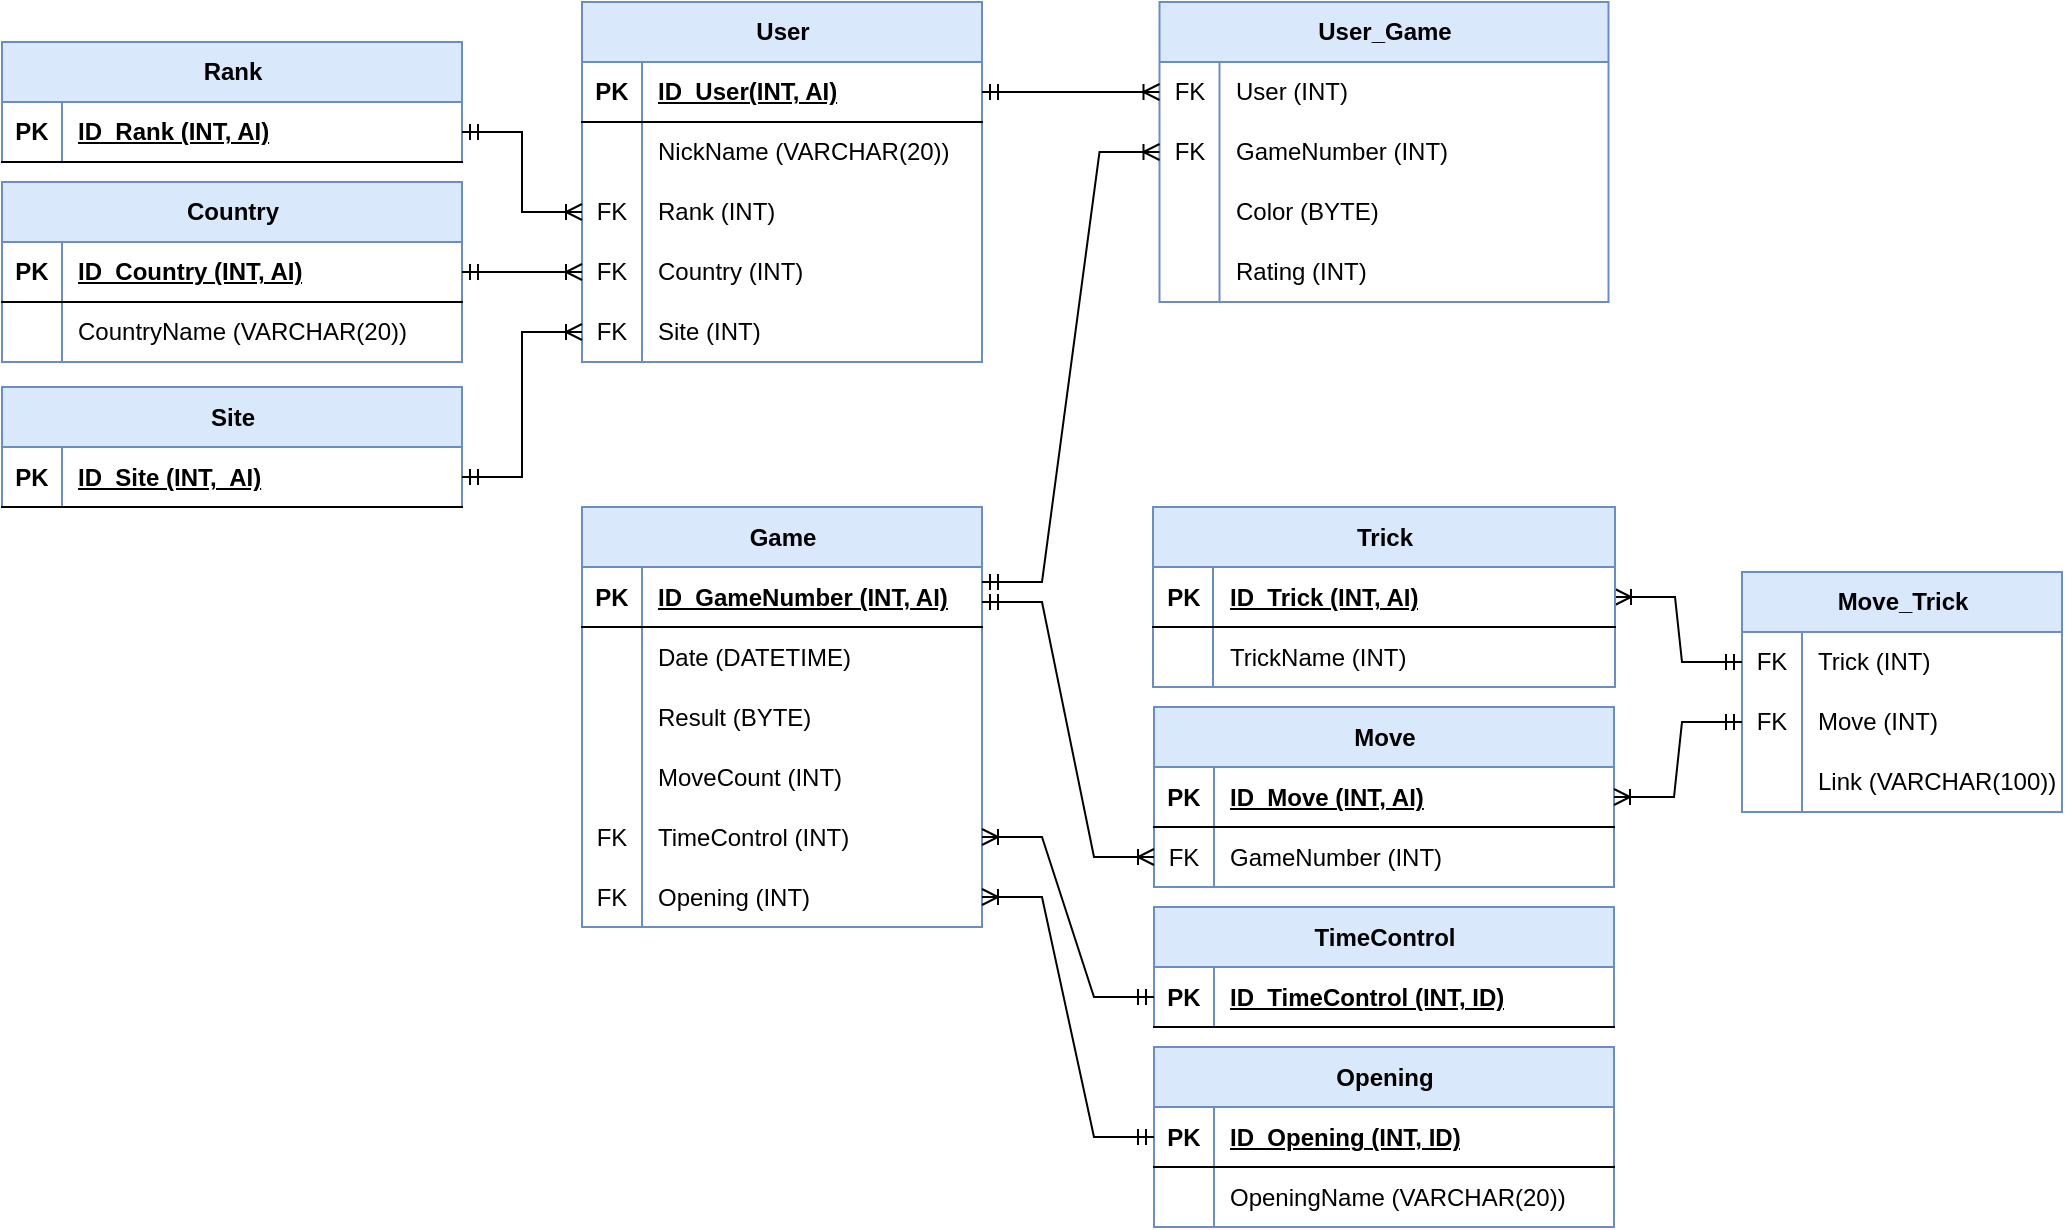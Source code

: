 <mxfile version="21.6.8" type="device">
  <diagram name="Страница — 1" id="5zLiZm5AQxsTVqM_ZViJ">
    <mxGraphModel dx="1036" dy="654" grid="1" gridSize="10" guides="1" tooltips="1" connect="1" arrows="1" fold="1" page="1" pageScale="1" pageWidth="827" pageHeight="1169" math="0" shadow="0">
      <root>
        <mxCell id="0" />
        <mxCell id="1" parent="0" />
        <mxCell id="TpfFwwway9IA76hlBHTT-63" value="Game" style="shape=table;startSize=30;container=1;collapsible=1;childLayout=tableLayout;fixedRows=1;rowLines=0;fontStyle=1;align=center;resizeLast=1;html=1;labelBackgroundColor=none;fillColor=#dae8fc;strokeColor=#6c8ebf;" parent="1" vertex="1">
          <mxGeometry x="290" y="252.5" width="200" height="210" as="geometry" />
        </mxCell>
        <mxCell id="TpfFwwway9IA76hlBHTT-64" value="" style="shape=tableRow;horizontal=0;startSize=0;swimlaneHead=0;swimlaneBody=0;fillColor=none;collapsible=0;dropTarget=0;points=[[0,0.5],[1,0.5]];portConstraint=eastwest;top=0;left=0;right=0;bottom=1;labelBackgroundColor=none;" parent="TpfFwwway9IA76hlBHTT-63" vertex="1">
          <mxGeometry y="30" width="200" height="30" as="geometry" />
        </mxCell>
        <mxCell id="TpfFwwway9IA76hlBHTT-65" value="PK" style="shape=partialRectangle;connectable=0;fillColor=none;top=0;left=0;bottom=0;right=0;fontStyle=1;overflow=hidden;whiteSpace=wrap;html=1;labelBackgroundColor=none;" parent="TpfFwwway9IA76hlBHTT-64" vertex="1">
          <mxGeometry width="30" height="30" as="geometry">
            <mxRectangle width="30" height="30" as="alternateBounds" />
          </mxGeometry>
        </mxCell>
        <mxCell id="TpfFwwway9IA76hlBHTT-66" value="ID_GameNumber (INT, AI)" style="shape=partialRectangle;connectable=0;fillColor=none;top=0;left=0;bottom=0;right=0;align=left;spacingLeft=6;fontStyle=5;overflow=hidden;whiteSpace=wrap;html=1;labelBackgroundColor=none;" parent="TpfFwwway9IA76hlBHTT-64" vertex="1">
          <mxGeometry x="30" width="170" height="30" as="geometry">
            <mxRectangle width="170" height="30" as="alternateBounds" />
          </mxGeometry>
        </mxCell>
        <mxCell id="TpfFwwway9IA76hlBHTT-67" value="" style="shape=tableRow;horizontal=0;startSize=0;swimlaneHead=0;swimlaneBody=0;fillColor=none;collapsible=0;dropTarget=0;points=[[0,0.5],[1,0.5]];portConstraint=eastwest;top=0;left=0;right=0;bottom=0;labelBackgroundColor=none;" parent="TpfFwwway9IA76hlBHTT-63" vertex="1">
          <mxGeometry y="60" width="200" height="30" as="geometry" />
        </mxCell>
        <mxCell id="TpfFwwway9IA76hlBHTT-68" value="" style="shape=partialRectangle;connectable=0;fillColor=none;top=0;left=0;bottom=0;right=0;editable=1;overflow=hidden;whiteSpace=wrap;html=1;labelBackgroundColor=none;" parent="TpfFwwway9IA76hlBHTT-67" vertex="1">
          <mxGeometry width="30" height="30" as="geometry">
            <mxRectangle width="30" height="30" as="alternateBounds" />
          </mxGeometry>
        </mxCell>
        <mxCell id="TpfFwwway9IA76hlBHTT-69" value="Date (DATETIME)" style="shape=partialRectangle;connectable=0;fillColor=none;top=0;left=0;bottom=0;right=0;align=left;spacingLeft=6;overflow=hidden;whiteSpace=wrap;html=1;labelBackgroundColor=none;" parent="TpfFwwway9IA76hlBHTT-67" vertex="1">
          <mxGeometry x="30" width="170" height="30" as="geometry">
            <mxRectangle width="170" height="30" as="alternateBounds" />
          </mxGeometry>
        </mxCell>
        <mxCell id="TpfFwwway9IA76hlBHTT-123" style="shape=tableRow;horizontal=0;startSize=0;swimlaneHead=0;swimlaneBody=0;fillColor=none;collapsible=0;dropTarget=0;points=[[0,0.5],[1,0.5]];portConstraint=eastwest;top=0;left=0;right=0;bottom=0;labelBackgroundColor=none;" parent="TpfFwwway9IA76hlBHTT-63" vertex="1">
          <mxGeometry y="90" width="200" height="30" as="geometry" />
        </mxCell>
        <mxCell id="TpfFwwway9IA76hlBHTT-124" style="shape=partialRectangle;connectable=0;fillColor=none;top=0;left=0;bottom=0;right=0;editable=1;overflow=hidden;whiteSpace=wrap;html=1;labelBackgroundColor=none;" parent="TpfFwwway9IA76hlBHTT-123" vertex="1">
          <mxGeometry width="30" height="30" as="geometry">
            <mxRectangle width="30" height="30" as="alternateBounds" />
          </mxGeometry>
        </mxCell>
        <mxCell id="TpfFwwway9IA76hlBHTT-125" value="Result (BYTE)" style="shape=partialRectangle;connectable=0;fillColor=none;top=0;left=0;bottom=0;right=0;align=left;spacingLeft=6;overflow=hidden;whiteSpace=wrap;html=1;labelBackgroundColor=none;" parent="TpfFwwway9IA76hlBHTT-123" vertex="1">
          <mxGeometry x="30" width="170" height="30" as="geometry">
            <mxRectangle width="170" height="30" as="alternateBounds" />
          </mxGeometry>
        </mxCell>
        <mxCell id="TpfFwwway9IA76hlBHTT-120" style="shape=tableRow;horizontal=0;startSize=0;swimlaneHead=0;swimlaneBody=0;fillColor=none;collapsible=0;dropTarget=0;points=[[0,0.5],[1,0.5]];portConstraint=eastwest;top=0;left=0;right=0;bottom=0;labelBackgroundColor=none;" parent="TpfFwwway9IA76hlBHTT-63" vertex="1">
          <mxGeometry y="120" width="200" height="30" as="geometry" />
        </mxCell>
        <mxCell id="TpfFwwway9IA76hlBHTT-121" style="shape=partialRectangle;connectable=0;fillColor=none;top=0;left=0;bottom=0;right=0;editable=1;overflow=hidden;whiteSpace=wrap;html=1;labelBackgroundColor=none;" parent="TpfFwwway9IA76hlBHTT-120" vertex="1">
          <mxGeometry width="30" height="30" as="geometry">
            <mxRectangle width="30" height="30" as="alternateBounds" />
          </mxGeometry>
        </mxCell>
        <mxCell id="TpfFwwway9IA76hlBHTT-122" value="MoveCount (INT)" style="shape=partialRectangle;connectable=0;fillColor=none;top=0;left=0;bottom=0;right=0;align=left;spacingLeft=6;overflow=hidden;whiteSpace=wrap;html=1;labelBackgroundColor=none;" parent="TpfFwwway9IA76hlBHTT-120" vertex="1">
          <mxGeometry x="30" width="170" height="30" as="geometry">
            <mxRectangle width="170" height="30" as="alternateBounds" />
          </mxGeometry>
        </mxCell>
        <mxCell id="TpfFwwway9IA76hlBHTT-126" style="shape=tableRow;horizontal=0;startSize=0;swimlaneHead=0;swimlaneBody=0;fillColor=none;collapsible=0;dropTarget=0;points=[[0,0.5],[1,0.5]];portConstraint=eastwest;top=0;left=0;right=0;bottom=0;labelBackgroundColor=none;" parent="TpfFwwway9IA76hlBHTT-63" vertex="1">
          <mxGeometry y="150" width="200" height="30" as="geometry" />
        </mxCell>
        <mxCell id="TpfFwwway9IA76hlBHTT-127" value="FK" style="shape=partialRectangle;connectable=0;fillColor=none;top=0;left=0;bottom=0;right=0;editable=1;overflow=hidden;whiteSpace=wrap;html=1;labelBackgroundColor=none;" parent="TpfFwwway9IA76hlBHTT-126" vertex="1">
          <mxGeometry width="30" height="30" as="geometry">
            <mxRectangle width="30" height="30" as="alternateBounds" />
          </mxGeometry>
        </mxCell>
        <mxCell id="TpfFwwway9IA76hlBHTT-128" value="TimeControl (INT)" style="shape=partialRectangle;connectable=0;fillColor=none;top=0;left=0;bottom=0;right=0;align=left;spacingLeft=6;overflow=hidden;whiteSpace=wrap;html=1;labelBackgroundColor=none;" parent="TpfFwwway9IA76hlBHTT-126" vertex="1">
          <mxGeometry x="30" width="170" height="30" as="geometry">
            <mxRectangle width="170" height="30" as="alternateBounds" />
          </mxGeometry>
        </mxCell>
        <mxCell id="TpfFwwway9IA76hlBHTT-129" style="shape=tableRow;horizontal=0;startSize=0;swimlaneHead=0;swimlaneBody=0;fillColor=none;collapsible=0;dropTarget=0;points=[[0,0.5],[1,0.5]];portConstraint=eastwest;top=0;left=0;right=0;bottom=0;labelBackgroundColor=none;" parent="TpfFwwway9IA76hlBHTT-63" vertex="1">
          <mxGeometry y="180" width="200" height="30" as="geometry" />
        </mxCell>
        <mxCell id="TpfFwwway9IA76hlBHTT-130" value="FK" style="shape=partialRectangle;connectable=0;fillColor=none;top=0;left=0;bottom=0;right=0;editable=1;overflow=hidden;whiteSpace=wrap;html=1;labelBackgroundColor=none;" parent="TpfFwwway9IA76hlBHTT-129" vertex="1">
          <mxGeometry width="30" height="30" as="geometry">
            <mxRectangle width="30" height="30" as="alternateBounds" />
          </mxGeometry>
        </mxCell>
        <mxCell id="TpfFwwway9IA76hlBHTT-131" value="Opening (INT)" style="shape=partialRectangle;connectable=0;fillColor=none;top=0;left=0;bottom=0;right=0;align=left;spacingLeft=6;overflow=hidden;whiteSpace=wrap;html=1;labelBackgroundColor=none;" parent="TpfFwwway9IA76hlBHTT-129" vertex="1">
          <mxGeometry x="30" width="170" height="30" as="geometry">
            <mxRectangle width="170" height="30" as="alternateBounds" />
          </mxGeometry>
        </mxCell>
        <mxCell id="TpfFwwway9IA76hlBHTT-165" value="User" style="shape=table;startSize=30;container=1;collapsible=1;childLayout=tableLayout;fixedRows=1;rowLines=0;fontStyle=1;align=center;resizeLast=1;html=1;labelBackgroundColor=none;fillColor=#dae8fc;strokeColor=#6c8ebf;" parent="1" vertex="1">
          <mxGeometry x="290" width="200" height="180" as="geometry" />
        </mxCell>
        <mxCell id="TpfFwwway9IA76hlBHTT-166" value="" style="shape=tableRow;horizontal=0;startSize=0;swimlaneHead=0;swimlaneBody=0;fillColor=none;collapsible=0;dropTarget=0;points=[[0,0.5],[1,0.5]];portConstraint=eastwest;top=0;left=0;right=0;bottom=1;labelBackgroundColor=none;" parent="TpfFwwway9IA76hlBHTT-165" vertex="1">
          <mxGeometry y="30" width="200" height="30" as="geometry" />
        </mxCell>
        <mxCell id="TpfFwwway9IA76hlBHTT-167" value="PK" style="shape=partialRectangle;connectable=0;fillColor=none;top=0;left=0;bottom=0;right=0;fontStyle=1;overflow=hidden;whiteSpace=wrap;html=1;labelBackgroundColor=none;" parent="TpfFwwway9IA76hlBHTT-166" vertex="1">
          <mxGeometry width="30" height="30" as="geometry">
            <mxRectangle width="30" height="30" as="alternateBounds" />
          </mxGeometry>
        </mxCell>
        <mxCell id="TpfFwwway9IA76hlBHTT-168" value="ID_User(INT, AI)" style="shape=partialRectangle;connectable=0;fillColor=none;top=0;left=0;bottom=0;right=0;align=left;spacingLeft=6;fontStyle=5;overflow=hidden;whiteSpace=wrap;html=1;labelBackgroundColor=none;" parent="TpfFwwway9IA76hlBHTT-166" vertex="1">
          <mxGeometry x="30" width="170" height="30" as="geometry">
            <mxRectangle width="170" height="30" as="alternateBounds" />
          </mxGeometry>
        </mxCell>
        <mxCell id="TpfFwwway9IA76hlBHTT-169" value="" style="shape=tableRow;horizontal=0;startSize=0;swimlaneHead=0;swimlaneBody=0;fillColor=none;collapsible=0;dropTarget=0;points=[[0,0.5],[1,0.5]];portConstraint=eastwest;top=0;left=0;right=0;bottom=0;labelBackgroundColor=none;" parent="TpfFwwway9IA76hlBHTT-165" vertex="1">
          <mxGeometry y="60" width="200" height="30" as="geometry" />
        </mxCell>
        <mxCell id="TpfFwwway9IA76hlBHTT-170" value="" style="shape=partialRectangle;connectable=0;fillColor=none;top=0;left=0;bottom=0;right=0;editable=1;overflow=hidden;whiteSpace=wrap;html=1;labelBackgroundColor=none;" parent="TpfFwwway9IA76hlBHTT-169" vertex="1">
          <mxGeometry width="30" height="30" as="geometry">
            <mxRectangle width="30" height="30" as="alternateBounds" />
          </mxGeometry>
        </mxCell>
        <mxCell id="TpfFwwway9IA76hlBHTT-171" value="NickName (VARCHAR(20))" style="shape=partialRectangle;connectable=0;fillColor=none;top=0;left=0;bottom=0;right=0;align=left;spacingLeft=6;overflow=hidden;whiteSpace=wrap;html=1;labelBackgroundColor=none;" parent="TpfFwwway9IA76hlBHTT-169" vertex="1">
          <mxGeometry x="30" width="170" height="30" as="geometry">
            <mxRectangle width="170" height="30" as="alternateBounds" />
          </mxGeometry>
        </mxCell>
        <mxCell id="TpfFwwway9IA76hlBHTT-172" value="" style="shape=tableRow;horizontal=0;startSize=0;swimlaneHead=0;swimlaneBody=0;fillColor=none;collapsible=0;dropTarget=0;points=[[0,0.5],[1,0.5]];portConstraint=eastwest;top=0;left=0;right=0;bottom=0;labelBackgroundColor=none;" parent="TpfFwwway9IA76hlBHTT-165" vertex="1">
          <mxGeometry y="90" width="200" height="30" as="geometry" />
        </mxCell>
        <mxCell id="TpfFwwway9IA76hlBHTT-173" value="FK" style="shape=partialRectangle;connectable=0;fillColor=none;top=0;left=0;bottom=0;right=0;editable=1;overflow=hidden;whiteSpace=wrap;html=1;labelBackgroundColor=none;" parent="TpfFwwway9IA76hlBHTT-172" vertex="1">
          <mxGeometry width="30" height="30" as="geometry">
            <mxRectangle width="30" height="30" as="alternateBounds" />
          </mxGeometry>
        </mxCell>
        <mxCell id="TpfFwwway9IA76hlBHTT-174" value="Rank (INT)" style="shape=partialRectangle;connectable=0;fillColor=none;top=0;left=0;bottom=0;right=0;align=left;spacingLeft=6;overflow=hidden;whiteSpace=wrap;html=1;labelBackgroundColor=none;" parent="TpfFwwway9IA76hlBHTT-172" vertex="1">
          <mxGeometry x="30" width="170" height="30" as="geometry">
            <mxRectangle width="170" height="30" as="alternateBounds" />
          </mxGeometry>
        </mxCell>
        <mxCell id="TpfFwwway9IA76hlBHTT-259" style="shape=tableRow;horizontal=0;startSize=0;swimlaneHead=0;swimlaneBody=0;fillColor=none;collapsible=0;dropTarget=0;points=[[0,0.5],[1,0.5]];portConstraint=eastwest;top=0;left=0;right=0;bottom=0;labelBackgroundColor=none;" parent="TpfFwwway9IA76hlBHTT-165" vertex="1">
          <mxGeometry y="120" width="200" height="30" as="geometry" />
        </mxCell>
        <mxCell id="TpfFwwway9IA76hlBHTT-260" value="FK" style="shape=partialRectangle;connectable=0;fillColor=none;top=0;left=0;bottom=0;right=0;editable=1;overflow=hidden;whiteSpace=wrap;html=1;labelBackgroundColor=none;" parent="TpfFwwway9IA76hlBHTT-259" vertex="1">
          <mxGeometry width="30" height="30" as="geometry">
            <mxRectangle width="30" height="30" as="alternateBounds" />
          </mxGeometry>
        </mxCell>
        <mxCell id="TpfFwwway9IA76hlBHTT-261" value="Country (INT)" style="shape=partialRectangle;connectable=0;fillColor=none;top=0;left=0;bottom=0;right=0;align=left;spacingLeft=6;overflow=hidden;whiteSpace=wrap;html=1;labelBackgroundColor=none;" parent="TpfFwwway9IA76hlBHTT-259" vertex="1">
          <mxGeometry x="30" width="170" height="30" as="geometry">
            <mxRectangle width="170" height="30" as="alternateBounds" />
          </mxGeometry>
        </mxCell>
        <mxCell id="06jzgaFzdGsuepFbrlaG-1" style="shape=tableRow;horizontal=0;startSize=0;swimlaneHead=0;swimlaneBody=0;fillColor=none;collapsible=0;dropTarget=0;points=[[0,0.5],[1,0.5]];portConstraint=eastwest;top=0;left=0;right=0;bottom=0;labelBackgroundColor=none;" parent="TpfFwwway9IA76hlBHTT-165" vertex="1">
          <mxGeometry y="150" width="200" height="30" as="geometry" />
        </mxCell>
        <mxCell id="06jzgaFzdGsuepFbrlaG-2" value="FK" style="shape=partialRectangle;connectable=0;fillColor=none;top=0;left=0;bottom=0;right=0;editable=1;overflow=hidden;whiteSpace=wrap;html=1;labelBackgroundColor=none;" parent="06jzgaFzdGsuepFbrlaG-1" vertex="1">
          <mxGeometry width="30" height="30" as="geometry">
            <mxRectangle width="30" height="30" as="alternateBounds" />
          </mxGeometry>
        </mxCell>
        <mxCell id="06jzgaFzdGsuepFbrlaG-3" value="Site (INT)" style="shape=partialRectangle;connectable=0;fillColor=none;top=0;left=0;bottom=0;right=0;align=left;spacingLeft=6;overflow=hidden;whiteSpace=wrap;html=1;labelBackgroundColor=none;" parent="06jzgaFzdGsuepFbrlaG-1" vertex="1">
          <mxGeometry x="30" width="170" height="30" as="geometry">
            <mxRectangle width="170" height="30" as="alternateBounds" />
          </mxGeometry>
        </mxCell>
        <mxCell id="TpfFwwway9IA76hlBHTT-181" value="Rank" style="shape=table;startSize=30;container=1;collapsible=1;childLayout=tableLayout;fixedRows=1;rowLines=0;fontStyle=1;align=center;resizeLast=1;html=1;labelBackgroundColor=none;fillColor=#dae8fc;strokeColor=#6c8ebf;" parent="1" vertex="1">
          <mxGeometry y="20" width="230" height="60" as="geometry" />
        </mxCell>
        <mxCell id="TpfFwwway9IA76hlBHTT-182" value="" style="shape=tableRow;horizontal=0;startSize=0;swimlaneHead=0;swimlaneBody=0;fillColor=none;collapsible=0;dropTarget=0;points=[[0,0.5],[1,0.5]];portConstraint=eastwest;top=0;left=0;right=0;bottom=1;labelBackgroundColor=none;" parent="TpfFwwway9IA76hlBHTT-181" vertex="1">
          <mxGeometry y="30" width="230" height="30" as="geometry" />
        </mxCell>
        <mxCell id="TpfFwwway9IA76hlBHTT-183" value="PK" style="shape=partialRectangle;connectable=0;fillColor=none;top=0;left=0;bottom=0;right=0;fontStyle=1;overflow=hidden;whiteSpace=wrap;html=1;labelBackgroundColor=none;" parent="TpfFwwway9IA76hlBHTT-182" vertex="1">
          <mxGeometry width="30" height="30" as="geometry">
            <mxRectangle width="30" height="30" as="alternateBounds" />
          </mxGeometry>
        </mxCell>
        <mxCell id="TpfFwwway9IA76hlBHTT-184" value="ID_Rank (INT, AI)" style="shape=partialRectangle;connectable=0;fillColor=none;top=0;left=0;bottom=0;right=0;align=left;spacingLeft=6;fontStyle=5;overflow=hidden;whiteSpace=wrap;html=1;labelBackgroundColor=none;" parent="TpfFwwway9IA76hlBHTT-182" vertex="1">
          <mxGeometry x="30" width="200" height="30" as="geometry">
            <mxRectangle width="200" height="30" as="alternateBounds" />
          </mxGeometry>
        </mxCell>
        <mxCell id="TpfFwwway9IA76hlBHTT-194" value="Country" style="shape=table;startSize=30;container=1;collapsible=1;childLayout=tableLayout;fixedRows=1;rowLines=0;fontStyle=1;align=center;resizeLast=1;html=1;labelBackgroundColor=none;fillColor=#dae8fc;strokeColor=#6c8ebf;" parent="1" vertex="1">
          <mxGeometry y="90" width="230" height="90" as="geometry" />
        </mxCell>
        <mxCell id="TpfFwwway9IA76hlBHTT-195" value="" style="shape=tableRow;horizontal=0;startSize=0;swimlaneHead=0;swimlaneBody=0;fillColor=none;collapsible=0;dropTarget=0;points=[[0,0.5],[1,0.5]];portConstraint=eastwest;top=0;left=0;right=0;bottom=1;labelBackgroundColor=none;" parent="TpfFwwway9IA76hlBHTT-194" vertex="1">
          <mxGeometry y="30" width="230" height="30" as="geometry" />
        </mxCell>
        <mxCell id="TpfFwwway9IA76hlBHTT-196" value="PK" style="shape=partialRectangle;connectable=0;fillColor=none;top=0;left=0;bottom=0;right=0;fontStyle=1;overflow=hidden;whiteSpace=wrap;html=1;labelBackgroundColor=none;" parent="TpfFwwway9IA76hlBHTT-195" vertex="1">
          <mxGeometry width="30" height="30" as="geometry">
            <mxRectangle width="30" height="30" as="alternateBounds" />
          </mxGeometry>
        </mxCell>
        <mxCell id="TpfFwwway9IA76hlBHTT-197" value="ID_Country (INT, AI)" style="shape=partialRectangle;connectable=0;fillColor=none;top=0;left=0;bottom=0;right=0;align=left;spacingLeft=6;fontStyle=5;overflow=hidden;whiteSpace=wrap;html=1;labelBackgroundColor=none;" parent="TpfFwwway9IA76hlBHTT-195" vertex="1">
          <mxGeometry x="30" width="200" height="30" as="geometry">
            <mxRectangle width="200" height="30" as="alternateBounds" />
          </mxGeometry>
        </mxCell>
        <mxCell id="TpfFwwway9IA76hlBHTT-198" value="" style="shape=tableRow;horizontal=0;startSize=0;swimlaneHead=0;swimlaneBody=0;fillColor=none;collapsible=0;dropTarget=0;points=[[0,0.5],[1,0.5]];portConstraint=eastwest;top=0;left=0;right=0;bottom=0;labelBackgroundColor=none;" parent="TpfFwwway9IA76hlBHTT-194" vertex="1">
          <mxGeometry y="60" width="230" height="30" as="geometry" />
        </mxCell>
        <mxCell id="TpfFwwway9IA76hlBHTT-199" value="" style="shape=partialRectangle;connectable=0;fillColor=none;top=0;left=0;bottom=0;right=0;editable=1;overflow=hidden;whiteSpace=wrap;html=1;labelBackgroundColor=none;" parent="TpfFwwway9IA76hlBHTT-198" vertex="1">
          <mxGeometry width="30" height="30" as="geometry">
            <mxRectangle width="30" height="30" as="alternateBounds" />
          </mxGeometry>
        </mxCell>
        <mxCell id="TpfFwwway9IA76hlBHTT-200" value="CountryName (VARCHAR(20))" style="shape=partialRectangle;connectable=0;fillColor=none;top=0;left=0;bottom=0;right=0;align=left;spacingLeft=6;overflow=hidden;whiteSpace=wrap;html=1;labelBackgroundColor=none;" parent="TpfFwwway9IA76hlBHTT-198" vertex="1">
          <mxGeometry x="30" width="200" height="30" as="geometry">
            <mxRectangle width="200" height="30" as="alternateBounds" />
          </mxGeometry>
        </mxCell>
        <mxCell id="TpfFwwway9IA76hlBHTT-233" value="Site" style="shape=table;startSize=30;container=1;collapsible=1;childLayout=tableLayout;fixedRows=1;rowLines=0;fontStyle=1;align=center;resizeLast=1;html=1;labelBackgroundColor=none;fillColor=#dae8fc;strokeColor=#6c8ebf;" parent="1" vertex="1">
          <mxGeometry y="192.5" width="230" height="60" as="geometry" />
        </mxCell>
        <mxCell id="TpfFwwway9IA76hlBHTT-234" value="" style="shape=tableRow;horizontal=0;startSize=0;swimlaneHead=0;swimlaneBody=0;fillColor=none;collapsible=0;dropTarget=0;points=[[0,0.5],[1,0.5]];portConstraint=eastwest;top=0;left=0;right=0;bottom=1;labelBackgroundColor=none;" parent="TpfFwwway9IA76hlBHTT-233" vertex="1">
          <mxGeometry y="30" width="230" height="30" as="geometry" />
        </mxCell>
        <mxCell id="TpfFwwway9IA76hlBHTT-235" value="PK" style="shape=partialRectangle;connectable=0;fillColor=none;top=0;left=0;bottom=0;right=0;fontStyle=1;overflow=hidden;whiteSpace=wrap;html=1;labelBackgroundColor=none;" parent="TpfFwwway9IA76hlBHTT-234" vertex="1">
          <mxGeometry width="30" height="30" as="geometry">
            <mxRectangle width="30" height="30" as="alternateBounds" />
          </mxGeometry>
        </mxCell>
        <mxCell id="TpfFwwway9IA76hlBHTT-236" value="ID_Site (INT,&amp;nbsp; AI)" style="shape=partialRectangle;connectable=0;fillColor=none;top=0;left=0;bottom=0;right=0;align=left;spacingLeft=6;fontStyle=5;overflow=hidden;whiteSpace=wrap;html=1;labelBackgroundColor=none;" parent="TpfFwwway9IA76hlBHTT-234" vertex="1">
          <mxGeometry x="30" width="200" height="30" as="geometry">
            <mxRectangle width="200" height="30" as="alternateBounds" />
          </mxGeometry>
        </mxCell>
        <mxCell id="TpfFwwway9IA76hlBHTT-246" value="TimeControl" style="shape=table;startSize=30;container=1;collapsible=1;childLayout=tableLayout;fixedRows=1;rowLines=0;fontStyle=1;align=center;resizeLast=1;html=1;labelBackgroundColor=none;fillColor=#dae8fc;strokeColor=#6c8ebf;" parent="1" vertex="1">
          <mxGeometry x="576" y="452.5" width="230" height="60" as="geometry" />
        </mxCell>
        <mxCell id="TpfFwwway9IA76hlBHTT-247" value="" style="shape=tableRow;horizontal=0;startSize=0;swimlaneHead=0;swimlaneBody=0;fillColor=none;collapsible=0;dropTarget=0;points=[[0,0.5],[1,0.5]];portConstraint=eastwest;top=0;left=0;right=0;bottom=1;labelBackgroundColor=none;" parent="TpfFwwway9IA76hlBHTT-246" vertex="1">
          <mxGeometry y="30" width="230" height="30" as="geometry" />
        </mxCell>
        <mxCell id="TpfFwwway9IA76hlBHTT-248" value="PK" style="shape=partialRectangle;connectable=0;fillColor=none;top=0;left=0;bottom=0;right=0;fontStyle=1;overflow=hidden;whiteSpace=wrap;html=1;labelBackgroundColor=none;" parent="TpfFwwway9IA76hlBHTT-247" vertex="1">
          <mxGeometry width="30" height="30" as="geometry">
            <mxRectangle width="30" height="30" as="alternateBounds" />
          </mxGeometry>
        </mxCell>
        <mxCell id="TpfFwwway9IA76hlBHTT-249" value="ID_TimeControl (INT, ID)" style="shape=partialRectangle;connectable=0;fillColor=none;top=0;left=0;bottom=0;right=0;align=left;spacingLeft=6;fontStyle=5;overflow=hidden;whiteSpace=wrap;html=1;labelBackgroundColor=none;" parent="TpfFwwway9IA76hlBHTT-247" vertex="1">
          <mxGeometry x="30" width="200" height="30" as="geometry">
            <mxRectangle width="200" height="30" as="alternateBounds" />
          </mxGeometry>
        </mxCell>
        <mxCell id="TpfFwwway9IA76hlBHTT-262" value="Move" style="shape=table;startSize=30;container=1;collapsible=1;childLayout=tableLayout;fixedRows=1;rowLines=0;fontStyle=1;align=center;resizeLast=1;html=1;labelBackgroundColor=none;fillColor=#dae8fc;strokeColor=#6c8ebf;" parent="1" vertex="1">
          <mxGeometry x="576" y="352.5" width="230" height="90" as="geometry" />
        </mxCell>
        <mxCell id="TpfFwwway9IA76hlBHTT-263" value="" style="shape=tableRow;horizontal=0;startSize=0;swimlaneHead=0;swimlaneBody=0;fillColor=none;collapsible=0;dropTarget=0;points=[[0,0.5],[1,0.5]];portConstraint=eastwest;top=0;left=0;right=0;bottom=1;labelBackgroundColor=none;" parent="TpfFwwway9IA76hlBHTT-262" vertex="1">
          <mxGeometry y="30" width="230" height="30" as="geometry" />
        </mxCell>
        <mxCell id="TpfFwwway9IA76hlBHTT-264" value="PK" style="shape=partialRectangle;connectable=0;fillColor=none;top=0;left=0;bottom=0;right=0;fontStyle=1;overflow=hidden;whiteSpace=wrap;html=1;labelBackgroundColor=none;" parent="TpfFwwway9IA76hlBHTT-263" vertex="1">
          <mxGeometry width="30" height="30" as="geometry">
            <mxRectangle width="30" height="30" as="alternateBounds" />
          </mxGeometry>
        </mxCell>
        <mxCell id="TpfFwwway9IA76hlBHTT-265" value="ID_Move (INT, AI)" style="shape=partialRectangle;connectable=0;fillColor=none;top=0;left=0;bottom=0;right=0;align=left;spacingLeft=6;fontStyle=5;overflow=hidden;whiteSpace=wrap;html=1;labelBackgroundColor=none;" parent="TpfFwwway9IA76hlBHTT-263" vertex="1">
          <mxGeometry x="30" width="200" height="30" as="geometry">
            <mxRectangle width="200" height="30" as="alternateBounds" />
          </mxGeometry>
        </mxCell>
        <mxCell id="TpfFwwway9IA76hlBHTT-266" value="" style="shape=tableRow;horizontal=0;startSize=0;swimlaneHead=0;swimlaneBody=0;fillColor=none;collapsible=0;dropTarget=0;points=[[0,0.5],[1,0.5]];portConstraint=eastwest;top=0;left=0;right=0;bottom=0;labelBackgroundColor=none;" parent="TpfFwwway9IA76hlBHTT-262" vertex="1">
          <mxGeometry y="60" width="230" height="30" as="geometry" />
        </mxCell>
        <mxCell id="TpfFwwway9IA76hlBHTT-267" value="FK" style="shape=partialRectangle;connectable=0;fillColor=none;top=0;left=0;bottom=0;right=0;editable=1;overflow=hidden;whiteSpace=wrap;html=1;labelBackgroundColor=none;" parent="TpfFwwway9IA76hlBHTT-266" vertex="1">
          <mxGeometry width="30" height="30" as="geometry">
            <mxRectangle width="30" height="30" as="alternateBounds" />
          </mxGeometry>
        </mxCell>
        <mxCell id="TpfFwwway9IA76hlBHTT-268" value="GameNumber (INT)" style="shape=partialRectangle;connectable=0;fillColor=none;top=0;left=0;bottom=0;right=0;align=left;spacingLeft=6;overflow=hidden;whiteSpace=wrap;html=1;labelBackgroundColor=none;" parent="TpfFwwway9IA76hlBHTT-266" vertex="1">
          <mxGeometry x="30" width="200" height="30" as="geometry">
            <mxRectangle width="200" height="30" as="alternateBounds" />
          </mxGeometry>
        </mxCell>
        <mxCell id="TpfFwwway9IA76hlBHTT-275" value="Move_Trick" style="shape=table;startSize=30;container=1;collapsible=1;childLayout=tableLayout;fixedRows=1;rowLines=0;fontStyle=1;align=center;resizeLast=1;html=1;labelBackgroundColor=none;fillColor=#dae8fc;strokeColor=#6c8ebf;" parent="1" vertex="1">
          <mxGeometry x="870" y="285" width="160" height="120" as="geometry" />
        </mxCell>
        <mxCell id="TpfFwwway9IA76hlBHTT-279" value="" style="shape=tableRow;horizontal=0;startSize=0;swimlaneHead=0;swimlaneBody=0;fillColor=none;collapsible=0;dropTarget=0;points=[[0,0.5],[1,0.5]];portConstraint=eastwest;top=0;left=0;right=0;bottom=0;labelBackgroundColor=none;" parent="TpfFwwway9IA76hlBHTT-275" vertex="1">
          <mxGeometry y="30" width="160" height="30" as="geometry" />
        </mxCell>
        <mxCell id="TpfFwwway9IA76hlBHTT-280" value="FK" style="shape=partialRectangle;connectable=0;fillColor=none;top=0;left=0;bottom=0;right=0;editable=1;overflow=hidden;whiteSpace=wrap;html=1;labelBackgroundColor=none;" parent="TpfFwwway9IA76hlBHTT-279" vertex="1">
          <mxGeometry width="30" height="30" as="geometry">
            <mxRectangle width="30" height="30" as="alternateBounds" />
          </mxGeometry>
        </mxCell>
        <mxCell id="TpfFwwway9IA76hlBHTT-281" value="Trick (INT)" style="shape=partialRectangle;connectable=0;fillColor=none;top=0;left=0;bottom=0;right=0;align=left;spacingLeft=6;overflow=hidden;whiteSpace=wrap;html=1;labelBackgroundColor=none;" parent="TpfFwwway9IA76hlBHTT-279" vertex="1">
          <mxGeometry x="30" width="130" height="30" as="geometry">
            <mxRectangle width="130" height="30" as="alternateBounds" />
          </mxGeometry>
        </mxCell>
        <mxCell id="TpfFwwway9IA76hlBHTT-282" value="" style="shape=tableRow;horizontal=0;startSize=0;swimlaneHead=0;swimlaneBody=0;fillColor=none;collapsible=0;dropTarget=0;points=[[0,0.5],[1,0.5]];portConstraint=eastwest;top=0;left=0;right=0;bottom=0;labelBackgroundColor=none;" parent="TpfFwwway9IA76hlBHTT-275" vertex="1">
          <mxGeometry y="60" width="160" height="30" as="geometry" />
        </mxCell>
        <mxCell id="TpfFwwway9IA76hlBHTT-283" value="FK" style="shape=partialRectangle;connectable=0;fillColor=none;top=0;left=0;bottom=0;right=0;editable=1;overflow=hidden;whiteSpace=wrap;html=1;labelBackgroundColor=none;" parent="TpfFwwway9IA76hlBHTT-282" vertex="1">
          <mxGeometry width="30" height="30" as="geometry">
            <mxRectangle width="30" height="30" as="alternateBounds" />
          </mxGeometry>
        </mxCell>
        <mxCell id="TpfFwwway9IA76hlBHTT-284" value="Move (INT)" style="shape=partialRectangle;connectable=0;fillColor=none;top=0;left=0;bottom=0;right=0;align=left;spacingLeft=6;overflow=hidden;whiteSpace=wrap;html=1;labelBackgroundColor=none;" parent="TpfFwwway9IA76hlBHTT-282" vertex="1">
          <mxGeometry x="30" width="130" height="30" as="geometry">
            <mxRectangle width="130" height="30" as="alternateBounds" />
          </mxGeometry>
        </mxCell>
        <mxCell id="TpfFwwway9IA76hlBHTT-285" value="" style="shape=tableRow;horizontal=0;startSize=0;swimlaneHead=0;swimlaneBody=0;fillColor=none;collapsible=0;dropTarget=0;points=[[0,0.5],[1,0.5]];portConstraint=eastwest;top=0;left=0;right=0;bottom=0;labelBackgroundColor=none;" parent="TpfFwwway9IA76hlBHTT-275" vertex="1">
          <mxGeometry y="90" width="160" height="30" as="geometry" />
        </mxCell>
        <mxCell id="TpfFwwway9IA76hlBHTT-286" value="" style="shape=partialRectangle;connectable=0;fillColor=none;top=0;left=0;bottom=0;right=0;editable=1;overflow=hidden;whiteSpace=wrap;html=1;labelBackgroundColor=none;" parent="TpfFwwway9IA76hlBHTT-285" vertex="1">
          <mxGeometry width="30" height="30" as="geometry">
            <mxRectangle width="30" height="30" as="alternateBounds" />
          </mxGeometry>
        </mxCell>
        <mxCell id="TpfFwwway9IA76hlBHTT-287" value="Link (VARCHAR(100))" style="shape=partialRectangle;connectable=0;fillColor=none;top=0;left=0;bottom=0;right=0;align=left;spacingLeft=6;overflow=hidden;whiteSpace=wrap;html=1;labelBackgroundColor=none;" parent="TpfFwwway9IA76hlBHTT-285" vertex="1">
          <mxGeometry x="30" width="130" height="30" as="geometry">
            <mxRectangle width="130" height="30" as="alternateBounds" />
          </mxGeometry>
        </mxCell>
        <mxCell id="TpfFwwway9IA76hlBHTT-292" value="Opening" style="shape=table;startSize=30;container=1;collapsible=1;childLayout=tableLayout;fixedRows=1;rowLines=0;fontStyle=1;align=center;resizeLast=1;html=1;labelBackgroundColor=none;fillColor=#dae8fc;strokeColor=#6c8ebf;" parent="1" vertex="1">
          <mxGeometry x="576" y="522.5" width="230" height="90" as="geometry" />
        </mxCell>
        <mxCell id="TpfFwwway9IA76hlBHTT-293" value="" style="shape=tableRow;horizontal=0;startSize=0;swimlaneHead=0;swimlaneBody=0;fillColor=none;collapsible=0;dropTarget=0;points=[[0,0.5],[1,0.5]];portConstraint=eastwest;top=0;left=0;right=0;bottom=1;labelBackgroundColor=none;" parent="TpfFwwway9IA76hlBHTT-292" vertex="1">
          <mxGeometry y="30" width="230" height="30" as="geometry" />
        </mxCell>
        <mxCell id="TpfFwwway9IA76hlBHTT-294" value="PK" style="shape=partialRectangle;connectable=0;fillColor=none;top=0;left=0;bottom=0;right=0;fontStyle=1;overflow=hidden;whiteSpace=wrap;html=1;labelBackgroundColor=none;" parent="TpfFwwway9IA76hlBHTT-293" vertex="1">
          <mxGeometry width="30" height="30" as="geometry">
            <mxRectangle width="30" height="30" as="alternateBounds" />
          </mxGeometry>
        </mxCell>
        <mxCell id="TpfFwwway9IA76hlBHTT-295" value="ID_Opening (INT, ID)" style="shape=partialRectangle;connectable=0;fillColor=none;top=0;left=0;bottom=0;right=0;align=left;spacingLeft=6;fontStyle=5;overflow=hidden;whiteSpace=wrap;html=1;labelBackgroundColor=none;" parent="TpfFwwway9IA76hlBHTT-293" vertex="1">
          <mxGeometry x="30" width="200" height="30" as="geometry">
            <mxRectangle width="200" height="30" as="alternateBounds" />
          </mxGeometry>
        </mxCell>
        <mxCell id="TpfFwwway9IA76hlBHTT-296" value="" style="shape=tableRow;horizontal=0;startSize=0;swimlaneHead=0;swimlaneBody=0;fillColor=none;collapsible=0;dropTarget=0;points=[[0,0.5],[1,0.5]];portConstraint=eastwest;top=0;left=0;right=0;bottom=0;labelBackgroundColor=none;" parent="TpfFwwway9IA76hlBHTT-292" vertex="1">
          <mxGeometry y="60" width="230" height="30" as="geometry" />
        </mxCell>
        <mxCell id="TpfFwwway9IA76hlBHTT-297" value="" style="shape=partialRectangle;connectable=0;fillColor=none;top=0;left=0;bottom=0;right=0;editable=1;overflow=hidden;whiteSpace=wrap;html=1;labelBackgroundColor=none;" parent="TpfFwwway9IA76hlBHTT-296" vertex="1">
          <mxGeometry width="30" height="30" as="geometry">
            <mxRectangle width="30" height="30" as="alternateBounds" />
          </mxGeometry>
        </mxCell>
        <mxCell id="TpfFwwway9IA76hlBHTT-298" value="OpeningName (VARCHAR(20))" style="shape=partialRectangle;connectable=0;fillColor=none;top=0;left=0;bottom=0;right=0;align=left;spacingLeft=6;overflow=hidden;whiteSpace=wrap;html=1;labelBackgroundColor=none;" parent="TpfFwwway9IA76hlBHTT-296" vertex="1">
          <mxGeometry x="30" width="200" height="30" as="geometry">
            <mxRectangle width="200" height="30" as="alternateBounds" />
          </mxGeometry>
        </mxCell>
        <mxCell id="TpfFwwway9IA76hlBHTT-305" value="" style="edgeStyle=entityRelationEdgeStyle;fontSize=12;html=1;endArrow=ERoneToMany;startArrow=ERmandOne;rounded=0;exitX=1;exitY=0.5;exitDx=0;exitDy=0;labelBackgroundColor=none;fontColor=default;" parent="1" source="TpfFwwway9IA76hlBHTT-182" target="TpfFwwway9IA76hlBHTT-172" edge="1">
          <mxGeometry width="100" height="100" relative="1" as="geometry">
            <mxPoint x="330" y="310" as="sourcePoint" />
            <mxPoint x="400" y="-10" as="targetPoint" />
            <Array as="points">
              <mxPoint x="260" y="30" />
              <mxPoint x="260" />
              <mxPoint x="220" y="20" />
            </Array>
          </mxGeometry>
        </mxCell>
        <mxCell id="TpfFwwway9IA76hlBHTT-307" value="" style="edgeStyle=entityRelationEdgeStyle;fontSize=12;html=1;endArrow=ERoneToMany;startArrow=ERmandOne;rounded=0;exitX=1;exitY=0.5;exitDx=0;exitDy=0;entryX=0;entryY=0.5;entryDx=0;entryDy=0;labelBackgroundColor=none;fontColor=default;" parent="1" source="TpfFwwway9IA76hlBHTT-195" target="TpfFwwway9IA76hlBHTT-259" edge="1">
          <mxGeometry width="100" height="100" relative="1" as="geometry">
            <mxPoint x="240" y="215" as="sourcePoint" />
            <mxPoint x="300" y="178" as="targetPoint" />
            <Array as="points">
              <mxPoint x="260" y="210" />
            </Array>
          </mxGeometry>
        </mxCell>
        <mxCell id="TpfFwwway9IA76hlBHTT-314" value="" style="edgeStyle=entityRelationEdgeStyle;fontSize=12;html=1;endArrow=ERoneToMany;startArrow=ERmandOne;rounded=0;exitX=1;exitY=0.5;exitDx=0;exitDy=0;labelBackgroundColor=none;fontColor=default;entryX=0;entryY=0.5;entryDx=0;entryDy=0;" parent="1" source="TpfFwwway9IA76hlBHTT-234" target="06jzgaFzdGsuepFbrlaG-1" edge="1">
          <mxGeometry width="100" height="100" relative="1" as="geometry">
            <mxPoint x="800.0" y="560.0" as="sourcePoint" />
            <mxPoint x="540" y="320" as="targetPoint" />
            <Array as="points">
              <mxPoint x="610" y="215" />
              <mxPoint x="610" y="185" />
              <mxPoint x="570" y="205" />
            </Array>
          </mxGeometry>
        </mxCell>
        <mxCell id="TpfFwwway9IA76hlBHTT-315" value="" style="edgeStyle=entityRelationEdgeStyle;fontSize=12;html=1;endArrow=ERoneToMany;startArrow=ERmandOne;rounded=0;exitX=0;exitY=0.5;exitDx=0;exitDy=0;entryX=1;entryY=0.5;entryDx=0;entryDy=0;labelBackgroundColor=none;fontColor=default;" parent="1" source="TpfFwwway9IA76hlBHTT-293" target="TpfFwwway9IA76hlBHTT-129" edge="1">
          <mxGeometry width="100" height="100" relative="1" as="geometry">
            <mxPoint x="540" y="685" as="sourcePoint" />
            <mxPoint x="520" y="600" as="targetPoint" />
            <Array as="points">
              <mxPoint x="60" y="430" />
              <mxPoint x="60" y="400" />
              <mxPoint x="20" y="420" />
            </Array>
          </mxGeometry>
        </mxCell>
        <mxCell id="TpfFwwway9IA76hlBHTT-317" value="" style="edgeStyle=entityRelationEdgeStyle;fontSize=12;html=1;endArrow=ERoneToMany;startArrow=ERmandOne;rounded=0;labelBackgroundColor=none;fontColor=default;entryX=0;entryY=0.5;entryDx=0;entryDy=0;" parent="1" target="TpfFwwway9IA76hlBHTT-266" edge="1">
          <mxGeometry width="100" height="100" relative="1" as="geometry">
            <mxPoint x="490" y="300" as="sourcePoint" />
            <mxPoint x="920" y="430" as="targetPoint" />
            <Array as="points">
              <mxPoint x="70" y="440" />
              <mxPoint x="70" y="410" />
              <mxPoint x="30" y="430" />
            </Array>
          </mxGeometry>
        </mxCell>
        <mxCell id="TpfFwwway9IA76hlBHTT-318" value="" style="edgeStyle=entityRelationEdgeStyle;fontSize=12;html=1;endArrow=ERoneToMany;startArrow=ERmandOne;rounded=0;exitX=0;exitY=0.5;exitDx=0;exitDy=0;entryX=1;entryY=0.5;entryDx=0;entryDy=0;labelBackgroundColor=none;fontColor=default;" parent="1" source="TpfFwwway9IA76hlBHTT-247" target="TpfFwwway9IA76hlBHTT-126" edge="1">
          <mxGeometry width="100" height="100" relative="1" as="geometry">
            <mxPoint x="280" y="488" as="sourcePoint" />
            <mxPoint x="310" y="750" as="targetPoint" />
            <Array as="points">
              <mxPoint x="80" y="450" />
              <mxPoint x="80" y="420" />
              <mxPoint x="40" y="440" />
            </Array>
          </mxGeometry>
        </mxCell>
        <mxCell id="TpfFwwway9IA76hlBHTT-319" value="" style="edgeStyle=entityRelationEdgeStyle;fontSize=12;html=1;endArrow=ERoneToMany;startArrow=ERmandOne;rounded=0;entryX=1;entryY=0.5;entryDx=0;entryDy=0;labelBackgroundColor=none;fontColor=default;" parent="1" source="TpfFwwway9IA76hlBHTT-282" target="TpfFwwway9IA76hlBHTT-263" edge="1">
          <mxGeometry width="100" height="100" relative="1" as="geometry">
            <mxPoint x="810" y="502.5" as="sourcePoint" />
            <mxPoint x="910" y="482.5" as="targetPoint" />
            <Array as="points">
              <mxPoint x="80" y="372.5" />
              <mxPoint x="760" y="442.5" />
              <mxPoint x="80" y="342.5" />
              <mxPoint x="40" y="362.5" />
            </Array>
          </mxGeometry>
        </mxCell>
        <mxCell id="TpfFwwway9IA76hlBHTT-320" value="" style="edgeStyle=entityRelationEdgeStyle;fontSize=12;html=1;endArrow=ERoneToMany;startArrow=ERmandOne;rounded=0;entryX=1;entryY=0.5;entryDx=0;entryDy=0;exitX=0;exitY=0.5;exitDx=0;exitDy=0;labelBackgroundColor=none;fontColor=default;" parent="1" source="TpfFwwway9IA76hlBHTT-279" target="-102qzcoe8cIQXKLEV47-21" edge="1">
          <mxGeometry width="100" height="100" relative="1" as="geometry">
            <mxPoint x="860" y="562.5" as="sourcePoint" />
            <mxPoint x="806" y="277.5" as="targetPoint" />
            <Array as="points">
              <mxPoint x="90" y="382.5" />
              <mxPoint x="90" y="352.5" />
              <mxPoint x="50" y="372.5" />
            </Array>
          </mxGeometry>
        </mxCell>
        <mxCell id="06jzgaFzdGsuepFbrlaG-5" value="User_Game" style="shape=table;startSize=30;container=1;collapsible=1;childLayout=tableLayout;fixedRows=1;rowLines=0;fontStyle=1;align=center;resizeLast=1;html=1;fillColor=#dae8fc;strokeColor=#6c8ebf;" parent="1" vertex="1">
          <mxGeometry x="578.75" width="224.5" height="150" as="geometry" />
        </mxCell>
        <mxCell id="06jzgaFzdGsuepFbrlaG-9" value="" style="shape=tableRow;horizontal=0;startSize=0;swimlaneHead=0;swimlaneBody=0;fillColor=none;collapsible=0;dropTarget=0;points=[[0,0.5],[1,0.5]];portConstraint=eastwest;top=0;left=0;right=0;bottom=0;" parent="06jzgaFzdGsuepFbrlaG-5" vertex="1">
          <mxGeometry y="30" width="224.5" height="30" as="geometry" />
        </mxCell>
        <mxCell id="06jzgaFzdGsuepFbrlaG-10" value="FK" style="shape=partialRectangle;connectable=0;fillColor=none;top=0;left=0;bottom=0;right=0;editable=1;overflow=hidden;whiteSpace=wrap;html=1;" parent="06jzgaFzdGsuepFbrlaG-9" vertex="1">
          <mxGeometry width="30" height="30" as="geometry">
            <mxRectangle width="30" height="30" as="alternateBounds" />
          </mxGeometry>
        </mxCell>
        <mxCell id="06jzgaFzdGsuepFbrlaG-11" value="User (INT)" style="shape=partialRectangle;connectable=0;fillColor=none;top=0;left=0;bottom=0;right=0;align=left;spacingLeft=6;overflow=hidden;whiteSpace=wrap;html=1;" parent="06jzgaFzdGsuepFbrlaG-9" vertex="1">
          <mxGeometry x="30" width="194.5" height="30" as="geometry">
            <mxRectangle width="194.5" height="30" as="alternateBounds" />
          </mxGeometry>
        </mxCell>
        <mxCell id="06jzgaFzdGsuepFbrlaG-15" value="" style="shape=tableRow;horizontal=0;startSize=0;swimlaneHead=0;swimlaneBody=0;fillColor=none;collapsible=0;dropTarget=0;points=[[0,0.5],[1,0.5]];portConstraint=eastwest;top=0;left=0;right=0;bottom=0;" parent="06jzgaFzdGsuepFbrlaG-5" vertex="1">
          <mxGeometry y="60" width="224.5" height="30" as="geometry" />
        </mxCell>
        <mxCell id="06jzgaFzdGsuepFbrlaG-16" value="FK" style="shape=partialRectangle;connectable=0;fillColor=none;top=0;left=0;bottom=0;right=0;editable=1;overflow=hidden;whiteSpace=wrap;html=1;" parent="06jzgaFzdGsuepFbrlaG-15" vertex="1">
          <mxGeometry width="30" height="30" as="geometry">
            <mxRectangle width="30" height="30" as="alternateBounds" />
          </mxGeometry>
        </mxCell>
        <mxCell id="06jzgaFzdGsuepFbrlaG-17" value="GameNumber (INT)" style="shape=partialRectangle;connectable=0;fillColor=none;top=0;left=0;bottom=0;right=0;align=left;spacingLeft=6;overflow=hidden;whiteSpace=wrap;html=1;" parent="06jzgaFzdGsuepFbrlaG-15" vertex="1">
          <mxGeometry x="30" width="194.5" height="30" as="geometry">
            <mxRectangle width="194.5" height="30" as="alternateBounds" />
          </mxGeometry>
        </mxCell>
        <mxCell id="06jzgaFzdGsuepFbrlaG-12" value="" style="shape=tableRow;horizontal=0;startSize=0;swimlaneHead=0;swimlaneBody=0;fillColor=none;collapsible=0;dropTarget=0;points=[[0,0.5],[1,0.5]];portConstraint=eastwest;top=0;left=0;right=0;bottom=0;" parent="06jzgaFzdGsuepFbrlaG-5" vertex="1">
          <mxGeometry y="90" width="224.5" height="30" as="geometry" />
        </mxCell>
        <mxCell id="06jzgaFzdGsuepFbrlaG-13" value="" style="shape=partialRectangle;connectable=0;fillColor=none;top=0;left=0;bottom=0;right=0;editable=1;overflow=hidden;whiteSpace=wrap;html=1;" parent="06jzgaFzdGsuepFbrlaG-12" vertex="1">
          <mxGeometry width="30" height="30" as="geometry">
            <mxRectangle width="30" height="30" as="alternateBounds" />
          </mxGeometry>
        </mxCell>
        <mxCell id="06jzgaFzdGsuepFbrlaG-14" value="Color (BYTE)" style="shape=partialRectangle;connectable=0;fillColor=none;top=0;left=0;bottom=0;right=0;align=left;spacingLeft=6;overflow=hidden;whiteSpace=wrap;html=1;" parent="06jzgaFzdGsuepFbrlaG-12" vertex="1">
          <mxGeometry x="30" width="194.5" height="30" as="geometry">
            <mxRectangle width="194.5" height="30" as="alternateBounds" />
          </mxGeometry>
        </mxCell>
        <mxCell id="-102qzcoe8cIQXKLEV47-1" style="shape=tableRow;horizontal=0;startSize=0;swimlaneHead=0;swimlaneBody=0;fillColor=none;collapsible=0;dropTarget=0;points=[[0,0.5],[1,0.5]];portConstraint=eastwest;top=0;left=0;right=0;bottom=0;" parent="06jzgaFzdGsuepFbrlaG-5" vertex="1">
          <mxGeometry y="120" width="224.5" height="30" as="geometry" />
        </mxCell>
        <mxCell id="-102qzcoe8cIQXKLEV47-2" style="shape=partialRectangle;connectable=0;fillColor=none;top=0;left=0;bottom=0;right=0;editable=1;overflow=hidden;whiteSpace=wrap;html=1;" parent="-102qzcoe8cIQXKLEV47-1" vertex="1">
          <mxGeometry width="30" height="30" as="geometry">
            <mxRectangle width="30" height="30" as="alternateBounds" />
          </mxGeometry>
        </mxCell>
        <mxCell id="-102qzcoe8cIQXKLEV47-3" value="Rating (INT)" style="shape=partialRectangle;connectable=0;fillColor=none;top=0;left=0;bottom=0;right=0;align=left;spacingLeft=6;overflow=hidden;whiteSpace=wrap;html=1;" parent="-102qzcoe8cIQXKLEV47-1" vertex="1">
          <mxGeometry x="30" width="194.5" height="30" as="geometry">
            <mxRectangle width="194.5" height="30" as="alternateBounds" />
          </mxGeometry>
        </mxCell>
        <mxCell id="06jzgaFzdGsuepFbrlaG-18" value="" style="edgeStyle=entityRelationEdgeStyle;fontSize=12;html=1;endArrow=ERoneToMany;startArrow=ERmandOne;rounded=0;labelBackgroundColor=none;fontColor=default;entryX=0;entryY=0.5;entryDx=0;entryDy=0;" parent="1" source="TpfFwwway9IA76hlBHTT-166" target="06jzgaFzdGsuepFbrlaG-9" edge="1">
          <mxGeometry width="100" height="100" relative="1" as="geometry">
            <mxPoint x="240" y="65" as="sourcePoint" />
            <mxPoint x="300" y="145" as="targetPoint" />
            <Array as="points">
              <mxPoint x="270" y="40" />
              <mxPoint x="270" y="10" />
              <mxPoint x="230" y="30" />
            </Array>
          </mxGeometry>
        </mxCell>
        <mxCell id="06jzgaFzdGsuepFbrlaG-19" value="" style="edgeStyle=entityRelationEdgeStyle;fontSize=12;html=1;endArrow=ERoneToMany;startArrow=ERmandOne;rounded=0;labelBackgroundColor=none;fontColor=default;entryX=0;entryY=0.5;entryDx=0;entryDy=0;" parent="1" target="06jzgaFzdGsuepFbrlaG-15" edge="1">
          <mxGeometry width="100" height="100" relative="1" as="geometry">
            <mxPoint x="490" y="290" as="sourcePoint" />
            <mxPoint x="550" y="367" as="targetPoint" />
            <Array as="points">
              <mxPoint x="80" y="450" />
              <mxPoint x="80" y="420" />
              <mxPoint x="40" y="440" />
            </Array>
          </mxGeometry>
        </mxCell>
        <mxCell id="-102qzcoe8cIQXKLEV47-20" value="Trick" style="shape=table;startSize=30;container=1;collapsible=1;childLayout=tableLayout;fixedRows=1;rowLines=0;fontStyle=1;align=center;resizeLast=1;html=1;fillColor=#dae8fc;strokeColor=#6c8ebf;" parent="1" vertex="1">
          <mxGeometry x="575.5" y="252.5" width="231" height="90" as="geometry" />
        </mxCell>
        <mxCell id="-102qzcoe8cIQXKLEV47-21" value="" style="shape=tableRow;horizontal=0;startSize=0;swimlaneHead=0;swimlaneBody=0;fillColor=none;collapsible=0;dropTarget=0;points=[[0,0.5],[1,0.5]];portConstraint=eastwest;top=0;left=0;right=0;bottom=1;" parent="-102qzcoe8cIQXKLEV47-20" vertex="1">
          <mxGeometry y="30" width="231" height="30" as="geometry" />
        </mxCell>
        <mxCell id="-102qzcoe8cIQXKLEV47-22" value="PK" style="shape=partialRectangle;connectable=0;fillColor=none;top=0;left=0;bottom=0;right=0;fontStyle=1;overflow=hidden;whiteSpace=wrap;html=1;" parent="-102qzcoe8cIQXKLEV47-21" vertex="1">
          <mxGeometry width="30" height="30" as="geometry">
            <mxRectangle width="30" height="30" as="alternateBounds" />
          </mxGeometry>
        </mxCell>
        <mxCell id="-102qzcoe8cIQXKLEV47-23" value="ID_Trick (INT, AI)" style="shape=partialRectangle;connectable=0;fillColor=none;top=0;left=0;bottom=0;right=0;align=left;spacingLeft=6;fontStyle=5;overflow=hidden;whiteSpace=wrap;html=1;" parent="-102qzcoe8cIQXKLEV47-21" vertex="1">
          <mxGeometry x="30" width="201" height="30" as="geometry">
            <mxRectangle width="201" height="30" as="alternateBounds" />
          </mxGeometry>
        </mxCell>
        <mxCell id="-102qzcoe8cIQXKLEV47-24" value="" style="shape=tableRow;horizontal=0;startSize=0;swimlaneHead=0;swimlaneBody=0;fillColor=none;collapsible=0;dropTarget=0;points=[[0,0.5],[1,0.5]];portConstraint=eastwest;top=0;left=0;right=0;bottom=0;" parent="-102qzcoe8cIQXKLEV47-20" vertex="1">
          <mxGeometry y="60" width="231" height="30" as="geometry" />
        </mxCell>
        <mxCell id="-102qzcoe8cIQXKLEV47-25" value="" style="shape=partialRectangle;connectable=0;fillColor=none;top=0;left=0;bottom=0;right=0;editable=1;overflow=hidden;whiteSpace=wrap;html=1;" parent="-102qzcoe8cIQXKLEV47-24" vertex="1">
          <mxGeometry width="30" height="30" as="geometry">
            <mxRectangle width="30" height="30" as="alternateBounds" />
          </mxGeometry>
        </mxCell>
        <mxCell id="-102qzcoe8cIQXKLEV47-26" value="TrickName (INT)" style="shape=partialRectangle;connectable=0;fillColor=none;top=0;left=0;bottom=0;right=0;align=left;spacingLeft=6;overflow=hidden;whiteSpace=wrap;html=1;" parent="-102qzcoe8cIQXKLEV47-24" vertex="1">
          <mxGeometry x="30" width="201" height="30" as="geometry">
            <mxRectangle width="201" height="30" as="alternateBounds" />
          </mxGeometry>
        </mxCell>
      </root>
    </mxGraphModel>
  </diagram>
</mxfile>
